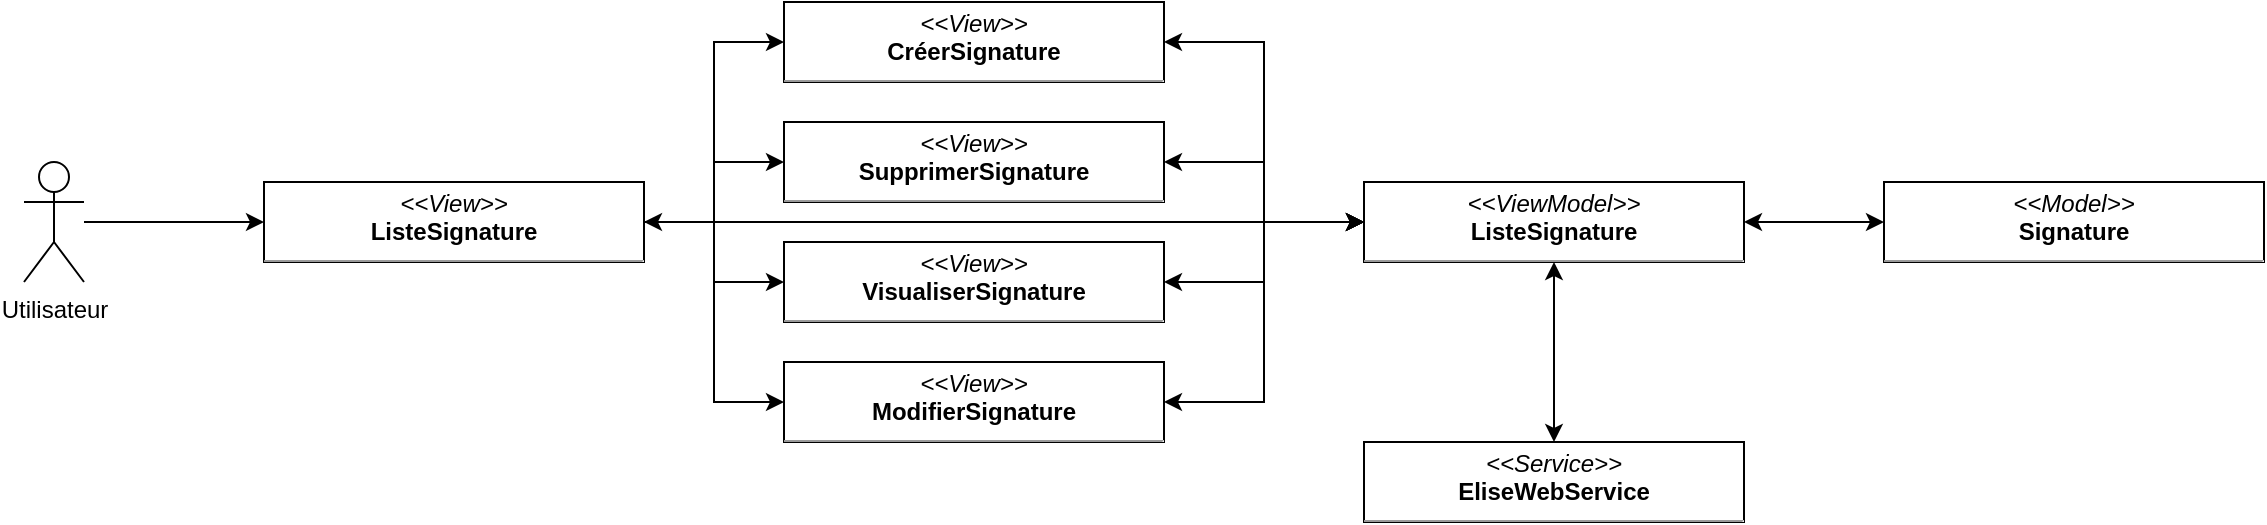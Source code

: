<mxfile version="21.1.2" type="device">
  <diagram name="Page-1" id="xrGoeptgI_vOnRFU0-Gv">
    <mxGraphModel dx="1444" dy="882" grid="1" gridSize="10" guides="1" tooltips="1" connect="1" arrows="1" fold="1" page="1" pageScale="1" pageWidth="827" pageHeight="1169" math="0" shadow="0">
      <root>
        <mxCell id="0" />
        <mxCell id="1" parent="0" />
        <mxCell id="1yAsD6T9zcCC_bL7m0QR-1" style="edgeStyle=orthogonalEdgeStyle;rounded=0;orthogonalLoop=1;jettySize=auto;html=1;entryX=0;entryY=0.5;entryDx=0;entryDy=0;" edge="1" parent="1" source="1yAsD6T9zcCC_bL7m0QR-2" target="1yAsD6T9zcCC_bL7m0QR-8">
          <mxGeometry relative="1" as="geometry" />
        </mxCell>
        <mxCell id="1yAsD6T9zcCC_bL7m0QR-2" value="Utilisateur" style="shape=umlActor;verticalLabelPosition=bottom;verticalAlign=top;html=1;outlineConnect=0;" vertex="1" parent="1">
          <mxGeometry x="30" y="590" width="30" height="60" as="geometry" />
        </mxCell>
        <mxCell id="1yAsD6T9zcCC_bL7m0QR-3" style="edgeStyle=orthogonalEdgeStyle;rounded=0;orthogonalLoop=1;jettySize=auto;html=1;entryX=0;entryY=0.5;entryDx=0;entryDy=0;" edge="1" parent="1" source="1yAsD6T9zcCC_bL7m0QR-8" target="1yAsD6T9zcCC_bL7m0QR-12">
          <mxGeometry relative="1" as="geometry" />
        </mxCell>
        <mxCell id="1yAsD6T9zcCC_bL7m0QR-4" style="edgeStyle=orthogonalEdgeStyle;rounded=0;orthogonalLoop=1;jettySize=auto;html=1;entryX=0;entryY=0.5;entryDx=0;entryDy=0;" edge="1" parent="1" source="1yAsD6T9zcCC_bL7m0QR-8" target="1yAsD6T9zcCC_bL7m0QR-16">
          <mxGeometry relative="1" as="geometry" />
        </mxCell>
        <mxCell id="1yAsD6T9zcCC_bL7m0QR-5" style="edgeStyle=orthogonalEdgeStyle;rounded=0;orthogonalLoop=1;jettySize=auto;html=1;entryX=0;entryY=0.5;entryDx=0;entryDy=0;" edge="1" parent="1" source="1yAsD6T9zcCC_bL7m0QR-8" target="1yAsD6T9zcCC_bL7m0QR-18">
          <mxGeometry relative="1" as="geometry" />
        </mxCell>
        <mxCell id="1yAsD6T9zcCC_bL7m0QR-6" style="edgeStyle=orthogonalEdgeStyle;rounded=0;orthogonalLoop=1;jettySize=auto;html=1;entryX=0;entryY=0.5;entryDx=0;entryDy=0;" edge="1" parent="1" source="1yAsD6T9zcCC_bL7m0QR-8" target="1yAsD6T9zcCC_bL7m0QR-14">
          <mxGeometry relative="1" as="geometry" />
        </mxCell>
        <mxCell id="1yAsD6T9zcCC_bL7m0QR-7" style="edgeStyle=orthogonalEdgeStyle;rounded=0;orthogonalLoop=1;jettySize=auto;html=1;entryX=0;entryY=0.5;entryDx=0;entryDy=0;startArrow=classic;startFill=1;" edge="1" parent="1" source="1yAsD6T9zcCC_bL7m0QR-8" target="1yAsD6T9zcCC_bL7m0QR-10">
          <mxGeometry relative="1" as="geometry" />
        </mxCell>
        <mxCell id="1yAsD6T9zcCC_bL7m0QR-8" value="&lt;p style=&quot;margin:0px;margin-top:4px;text-align:center;&quot;&gt;&lt;i&gt;&amp;lt;&amp;lt;View&amp;gt;&amp;gt;&lt;/i&gt;&lt;br&gt;&lt;b&gt;ListeSignature&lt;/b&gt;&lt;/p&gt;&lt;hr size=&quot;1&quot;&gt;&lt;p style=&quot;margin:0px;margin-left:4px;&quot;&gt;&lt;/p&gt;&lt;p style=&quot;margin:0px;margin-left:4px;&quot;&gt;&lt;br&gt;&lt;/p&gt;" style="verticalAlign=top;align=left;overflow=fill;fontSize=12;fontFamily=Helvetica;html=1;whiteSpace=wrap;" vertex="1" parent="1">
          <mxGeometry x="150" y="600" width="190" height="40" as="geometry" />
        </mxCell>
        <mxCell id="1yAsD6T9zcCC_bL7m0QR-9" style="edgeStyle=orthogonalEdgeStyle;rounded=0;orthogonalLoop=1;jettySize=auto;html=1;startArrow=classic;startFill=1;" edge="1" parent="1" source="1yAsD6T9zcCC_bL7m0QR-10" target="1yAsD6T9zcCC_bL7m0QR-19">
          <mxGeometry relative="1" as="geometry" />
        </mxCell>
        <mxCell id="1yAsD6T9zcCC_bL7m0QR-10" value="&lt;p style=&quot;margin:0px;margin-top:4px;text-align:center;&quot;&gt;&lt;i&gt;&amp;lt;&amp;lt;ViewModel&amp;gt;&amp;gt;&lt;/i&gt;&lt;br&gt;&lt;b&gt;ListeSignature&lt;/b&gt;&lt;/p&gt;&lt;hr size=&quot;1&quot;&gt;&lt;p style=&quot;margin:0px;margin-left:4px;&quot;&gt;&lt;br&gt;&lt;/p&gt;" style="verticalAlign=top;align=left;overflow=fill;fontSize=12;fontFamily=Helvetica;html=1;whiteSpace=wrap;" vertex="1" parent="1">
          <mxGeometry x="700" y="600" width="190" height="40" as="geometry" />
        </mxCell>
        <mxCell id="1yAsD6T9zcCC_bL7m0QR-11" style="edgeStyle=orthogonalEdgeStyle;rounded=0;orthogonalLoop=1;jettySize=auto;html=1;entryX=0;entryY=0.5;entryDx=0;entryDy=0;startArrow=classic;startFill=1;" edge="1" parent="1" source="1yAsD6T9zcCC_bL7m0QR-12" target="1yAsD6T9zcCC_bL7m0QR-10">
          <mxGeometry relative="1" as="geometry" />
        </mxCell>
        <mxCell id="1yAsD6T9zcCC_bL7m0QR-12" value="&lt;p style=&quot;margin:0px;margin-top:4px;text-align:center;&quot;&gt;&lt;i&gt;&amp;lt;&amp;lt;View&amp;gt;&amp;gt;&lt;/i&gt;&lt;br&gt;&lt;b&gt;CréerSignature&lt;/b&gt;&lt;/p&gt;&lt;hr size=&quot;1&quot;&gt;&lt;p style=&quot;margin:0px;margin-left:4px;&quot;&gt;&lt;/p&gt;&lt;p style=&quot;margin:0px;margin-left:4px;&quot;&gt;&lt;br&gt;&lt;/p&gt;" style="verticalAlign=top;align=left;overflow=fill;fontSize=12;fontFamily=Helvetica;html=1;whiteSpace=wrap;" vertex="1" parent="1">
          <mxGeometry x="410" y="510" width="190" height="40" as="geometry" />
        </mxCell>
        <mxCell id="1yAsD6T9zcCC_bL7m0QR-13" style="edgeStyle=orthogonalEdgeStyle;rounded=0;orthogonalLoop=1;jettySize=auto;html=1;entryX=0;entryY=0.5;entryDx=0;entryDy=0;startArrow=classic;startFill=1;" edge="1" parent="1" source="1yAsD6T9zcCC_bL7m0QR-14" target="1yAsD6T9zcCC_bL7m0QR-10">
          <mxGeometry relative="1" as="geometry" />
        </mxCell>
        <mxCell id="1yAsD6T9zcCC_bL7m0QR-14" value="&lt;p style=&quot;margin:0px;margin-top:4px;text-align:center;&quot;&gt;&lt;i&gt;&amp;lt;&amp;lt;View&amp;gt;&amp;gt;&lt;/i&gt;&lt;br&gt;&lt;b&gt;ModifierSignature&lt;/b&gt;&lt;/p&gt;&lt;hr size=&quot;1&quot;&gt;&lt;p style=&quot;margin:0px;margin-left:4px;&quot;&gt;&lt;/p&gt;&lt;p style=&quot;margin:0px;margin-left:4px;&quot;&gt;&lt;br&gt;&lt;/p&gt;" style="verticalAlign=top;align=left;overflow=fill;fontSize=12;fontFamily=Helvetica;html=1;whiteSpace=wrap;" vertex="1" parent="1">
          <mxGeometry x="410" y="690" width="190" height="40" as="geometry" />
        </mxCell>
        <mxCell id="1yAsD6T9zcCC_bL7m0QR-15" style="edgeStyle=orthogonalEdgeStyle;rounded=0;orthogonalLoop=1;jettySize=auto;html=1;entryX=0;entryY=0.5;entryDx=0;entryDy=0;startArrow=classic;startFill=1;" edge="1" parent="1" source="1yAsD6T9zcCC_bL7m0QR-16" target="1yAsD6T9zcCC_bL7m0QR-10">
          <mxGeometry relative="1" as="geometry" />
        </mxCell>
        <mxCell id="1yAsD6T9zcCC_bL7m0QR-16" value="&lt;p style=&quot;margin:0px;margin-top:4px;text-align:center;&quot;&gt;&lt;i&gt;&amp;lt;&amp;lt;View&amp;gt;&amp;gt;&lt;/i&gt;&lt;br&gt;&lt;b&gt;SupprimerSignature&lt;/b&gt;&lt;/p&gt;&lt;hr size=&quot;1&quot;&gt;&lt;p style=&quot;margin:0px;margin-left:4px;&quot;&gt;&lt;/p&gt;&lt;p style=&quot;margin:0px;margin-left:4px;&quot;&gt;&lt;br&gt;&lt;/p&gt;" style="verticalAlign=top;align=left;overflow=fill;fontSize=12;fontFamily=Helvetica;html=1;whiteSpace=wrap;" vertex="1" parent="1">
          <mxGeometry x="410" y="570" width="190" height="40" as="geometry" />
        </mxCell>
        <mxCell id="1yAsD6T9zcCC_bL7m0QR-17" style="edgeStyle=orthogonalEdgeStyle;rounded=0;orthogonalLoop=1;jettySize=auto;html=1;entryX=0;entryY=0.5;entryDx=0;entryDy=0;startArrow=classic;startFill=1;" edge="1" parent="1" source="1yAsD6T9zcCC_bL7m0QR-18" target="1yAsD6T9zcCC_bL7m0QR-10">
          <mxGeometry relative="1" as="geometry" />
        </mxCell>
        <mxCell id="1yAsD6T9zcCC_bL7m0QR-18" value="&lt;p style=&quot;margin:0px;margin-top:4px;text-align:center;&quot;&gt;&lt;i&gt;&amp;lt;&amp;lt;View&amp;gt;&amp;gt;&lt;/i&gt;&lt;br&gt;&lt;b&gt;VisualiserSignature&lt;/b&gt;&lt;/p&gt;&lt;hr size=&quot;1&quot;&gt;&lt;p style=&quot;margin:0px;margin-left:4px;&quot;&gt;&lt;/p&gt;&lt;p style=&quot;margin:0px;margin-left:4px;&quot;&gt;&lt;br&gt;&lt;/p&gt;" style="verticalAlign=top;align=left;overflow=fill;fontSize=12;fontFamily=Helvetica;html=1;whiteSpace=wrap;" vertex="1" parent="1">
          <mxGeometry x="410" y="630" width="190" height="40" as="geometry" />
        </mxCell>
        <mxCell id="1yAsD6T9zcCC_bL7m0QR-19" value="&lt;p style=&quot;margin:0px;margin-top:4px;text-align:center;&quot;&gt;&lt;i&gt;&amp;lt;&amp;lt;Model&amp;gt;&amp;gt;&lt;/i&gt;&lt;br&gt;&lt;b&gt;Signature&lt;/b&gt;&lt;/p&gt;&lt;hr size=&quot;1&quot;&gt;&lt;p style=&quot;margin:0px;margin-left:4px;&quot;&gt;&lt;br&gt;&lt;/p&gt;" style="verticalAlign=top;align=left;overflow=fill;fontSize=12;fontFamily=Helvetica;html=1;whiteSpace=wrap;" vertex="1" parent="1">
          <mxGeometry x="960" y="600" width="190" height="40" as="geometry" />
        </mxCell>
        <mxCell id="1yAsD6T9zcCC_bL7m0QR-20" style="edgeStyle=orthogonalEdgeStyle;rounded=0;orthogonalLoop=1;jettySize=auto;html=1;entryX=0.5;entryY=1;entryDx=0;entryDy=0;startArrow=classic;startFill=1;" edge="1" parent="1" source="1yAsD6T9zcCC_bL7m0QR-21" target="1yAsD6T9zcCC_bL7m0QR-10">
          <mxGeometry relative="1" as="geometry" />
        </mxCell>
        <mxCell id="1yAsD6T9zcCC_bL7m0QR-21" value="&lt;p style=&quot;margin:0px;margin-top:4px;text-align:center;&quot;&gt;&lt;i&gt;&amp;lt;&amp;lt;Service&amp;gt;&amp;gt;&lt;/i&gt;&lt;br&gt;&lt;b&gt;EliseWebService&lt;/b&gt;&lt;/p&gt;&lt;hr size=&quot;1&quot;&gt;&lt;p style=&quot;margin:0px;margin-left:4px;&quot;&gt;&lt;/p&gt;&lt;p style=&quot;margin:0px;margin-left:4px;&quot;&gt;&lt;br&gt;&lt;/p&gt;" style="verticalAlign=top;align=left;overflow=fill;fontSize=12;fontFamily=Helvetica;html=1;whiteSpace=wrap;" vertex="1" parent="1">
          <mxGeometry x="700" y="730" width="190" height="40" as="geometry" />
        </mxCell>
      </root>
    </mxGraphModel>
  </diagram>
</mxfile>
